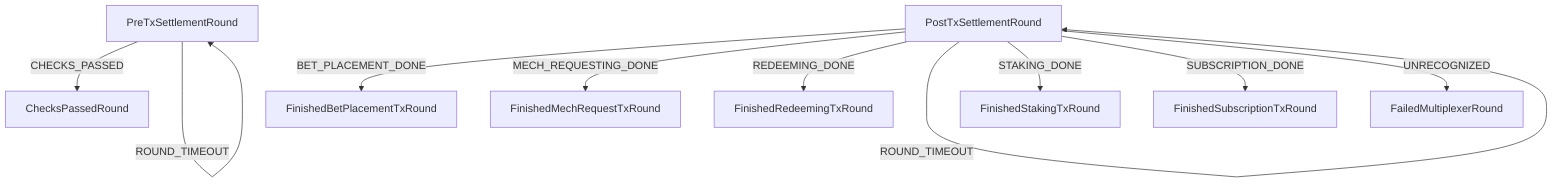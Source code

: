 graph TD
  PreTxSettlementRound
  ChecksPassedRound
  FailedMultiplexerRound
  FinishedBetPlacementTxRound
  FinishedMechRequestTxRound
  FinishedRedeemingTxRound
  FinishedStakingTxRound
  FinishedSubscriptionTxRound
  PostTxSettlementRound
  PreTxSettlementRound
  PostTxSettlementRound -->|BET_PLACEMENT_DONE| FinishedBetPlacementTxRound
  PostTxSettlementRound -->|MECH_REQUESTING_DONE| FinishedMechRequestTxRound
  PostTxSettlementRound -->|REDEEMING_DONE| FinishedRedeemingTxRound
  PostTxSettlementRound -->|ROUND_TIMEOUT| PostTxSettlementRound
  PostTxSettlementRound -->|STAKING_DONE| FinishedStakingTxRound
  PostTxSettlementRound -->|SUBSCRIPTION_DONE| FinishedSubscriptionTxRound
  PostTxSettlementRound -->|UNRECOGNIZED| FailedMultiplexerRound
  PreTxSettlementRound -->|CHECKS_PASSED| ChecksPassedRound
  PreTxSettlementRound -->|NO_MAJORITY| PreTxSettlementRound
  PreTxSettlementRound -->|REFILL_REQUIRED| PreTxSettlementRound
  PreTxSettlementRound -->|ROUND_TIMEOUT| PreTxSettlementRound